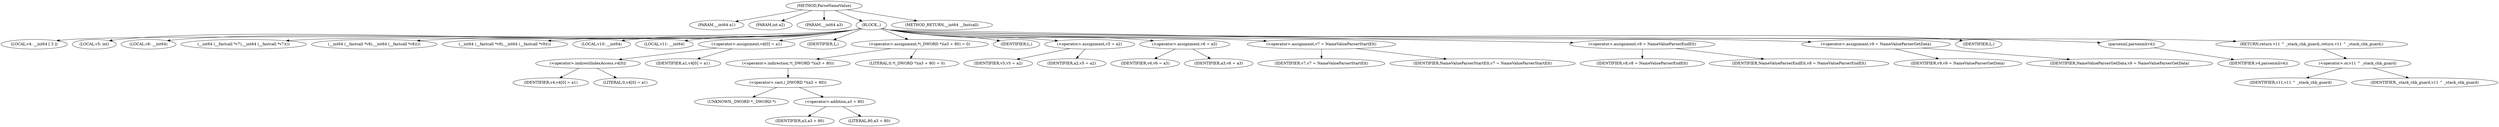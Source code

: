 digraph ParseNameValue {  
"1000109" [label = "(METHOD,ParseNameValue)" ]
"1000110" [label = "(PARAM,__int64 a1)" ]
"1000111" [label = "(PARAM,int a2)" ]
"1000112" [label = "(PARAM,__int64 a3)" ]
"1000113" [label = "(BLOCK,,)" ]
"1000114" [label = "(LOCAL,v4: __int64 [ 3 ])" ]
"1000115" [label = "(LOCAL,v5: int)" ]
"1000116" [label = "(LOCAL,v6: __int64)" ]
"1000117" [label = "(__int64 (__fastcall *v7),__int64 (__fastcall *v7)())" ]
"1000118" [label = "(__int64 (__fastcall *v8),__int64 (__fastcall *v8)())" ]
"1000119" [label = "(__int64 (__fastcall *v9),__int64 (__fastcall *v9)())" ]
"1000120" [label = "(LOCAL,v10: __int64)" ]
"1000121" [label = "(LOCAL,v11: __int64)" ]
"1000122" [label = "(<operator>.assignment,v4[0] = a1)" ]
"1000123" [label = "(<operator>.indirectIndexAccess,v4[0])" ]
"1000124" [label = "(IDENTIFIER,v4,v4[0] = a1)" ]
"1000125" [label = "(LITERAL,0,v4[0] = a1)" ]
"1000126" [label = "(IDENTIFIER,a1,v4[0] = a1)" ]
"1000127" [label = "(IDENTIFIER,L,)" ]
"1000128" [label = "(<operator>.assignment,*(_DWORD *)(a3 + 80) = 0)" ]
"1000129" [label = "(<operator>.indirection,*(_DWORD *)(a3 + 80))" ]
"1000130" [label = "(<operator>.cast,(_DWORD *)(a3 + 80))" ]
"1000131" [label = "(UNKNOWN,_DWORD *,_DWORD *)" ]
"1000132" [label = "(<operator>.addition,a3 + 80)" ]
"1000133" [label = "(IDENTIFIER,a3,a3 + 80)" ]
"1000134" [label = "(LITERAL,80,a3 + 80)" ]
"1000135" [label = "(LITERAL,0,*(_DWORD *)(a3 + 80) = 0)" ]
"1000136" [label = "(IDENTIFIER,L,)" ]
"1000137" [label = "(<operator>.assignment,v5 = a2)" ]
"1000138" [label = "(IDENTIFIER,v5,v5 = a2)" ]
"1000139" [label = "(IDENTIFIER,a2,v5 = a2)" ]
"1000140" [label = "(<operator>.assignment,v6 = a3)" ]
"1000141" [label = "(IDENTIFIER,v6,v6 = a3)" ]
"1000142" [label = "(IDENTIFIER,a3,v6 = a3)" ]
"1000143" [label = "(<operator>.assignment,v7 = NameValueParserStartElt)" ]
"1000144" [label = "(IDENTIFIER,v7,v7 = NameValueParserStartElt)" ]
"1000145" [label = "(IDENTIFIER,NameValueParserStartElt,v7 = NameValueParserStartElt)" ]
"1000146" [label = "(<operator>.assignment,v8 = NameValueParserEndElt)" ]
"1000147" [label = "(IDENTIFIER,v8,v8 = NameValueParserEndElt)" ]
"1000148" [label = "(IDENTIFIER,NameValueParserEndElt,v8 = NameValueParserEndElt)" ]
"1000149" [label = "(<operator>.assignment,v9 = NameValueParserGetData)" ]
"1000150" [label = "(IDENTIFIER,v9,v9 = NameValueParserGetData)" ]
"1000151" [label = "(IDENTIFIER,NameValueParserGetData,v9 = NameValueParserGetData)" ]
"1000152" [label = "(IDENTIFIER,L,)" ]
"1000153" [label = "(parsexml,parsexml(v4))" ]
"1000154" [label = "(IDENTIFIER,v4,parsexml(v4))" ]
"1000155" [label = "(RETURN,return v11 ^ _stack_chk_guard;,return v11 ^ _stack_chk_guard;)" ]
"1000156" [label = "(<operator>.or,v11 ^ _stack_chk_guard)" ]
"1000157" [label = "(IDENTIFIER,v11,v11 ^ _stack_chk_guard)" ]
"1000158" [label = "(IDENTIFIER,_stack_chk_guard,v11 ^ _stack_chk_guard)" ]
"1000159" [label = "(METHOD_RETURN,__int64 __fastcall)" ]
  "1000109" -> "1000110" 
  "1000109" -> "1000111" 
  "1000109" -> "1000112" 
  "1000109" -> "1000113" 
  "1000109" -> "1000159" 
  "1000113" -> "1000114" 
  "1000113" -> "1000115" 
  "1000113" -> "1000116" 
  "1000113" -> "1000117" 
  "1000113" -> "1000118" 
  "1000113" -> "1000119" 
  "1000113" -> "1000120" 
  "1000113" -> "1000121" 
  "1000113" -> "1000122" 
  "1000113" -> "1000127" 
  "1000113" -> "1000128" 
  "1000113" -> "1000136" 
  "1000113" -> "1000137" 
  "1000113" -> "1000140" 
  "1000113" -> "1000143" 
  "1000113" -> "1000146" 
  "1000113" -> "1000149" 
  "1000113" -> "1000152" 
  "1000113" -> "1000153" 
  "1000113" -> "1000155" 
  "1000122" -> "1000123" 
  "1000122" -> "1000126" 
  "1000123" -> "1000124" 
  "1000123" -> "1000125" 
  "1000128" -> "1000129" 
  "1000128" -> "1000135" 
  "1000129" -> "1000130" 
  "1000130" -> "1000131" 
  "1000130" -> "1000132" 
  "1000132" -> "1000133" 
  "1000132" -> "1000134" 
  "1000137" -> "1000138" 
  "1000137" -> "1000139" 
  "1000140" -> "1000141" 
  "1000140" -> "1000142" 
  "1000143" -> "1000144" 
  "1000143" -> "1000145" 
  "1000146" -> "1000147" 
  "1000146" -> "1000148" 
  "1000149" -> "1000150" 
  "1000149" -> "1000151" 
  "1000153" -> "1000154" 
  "1000155" -> "1000156" 
  "1000156" -> "1000157" 
  "1000156" -> "1000158" 
}
